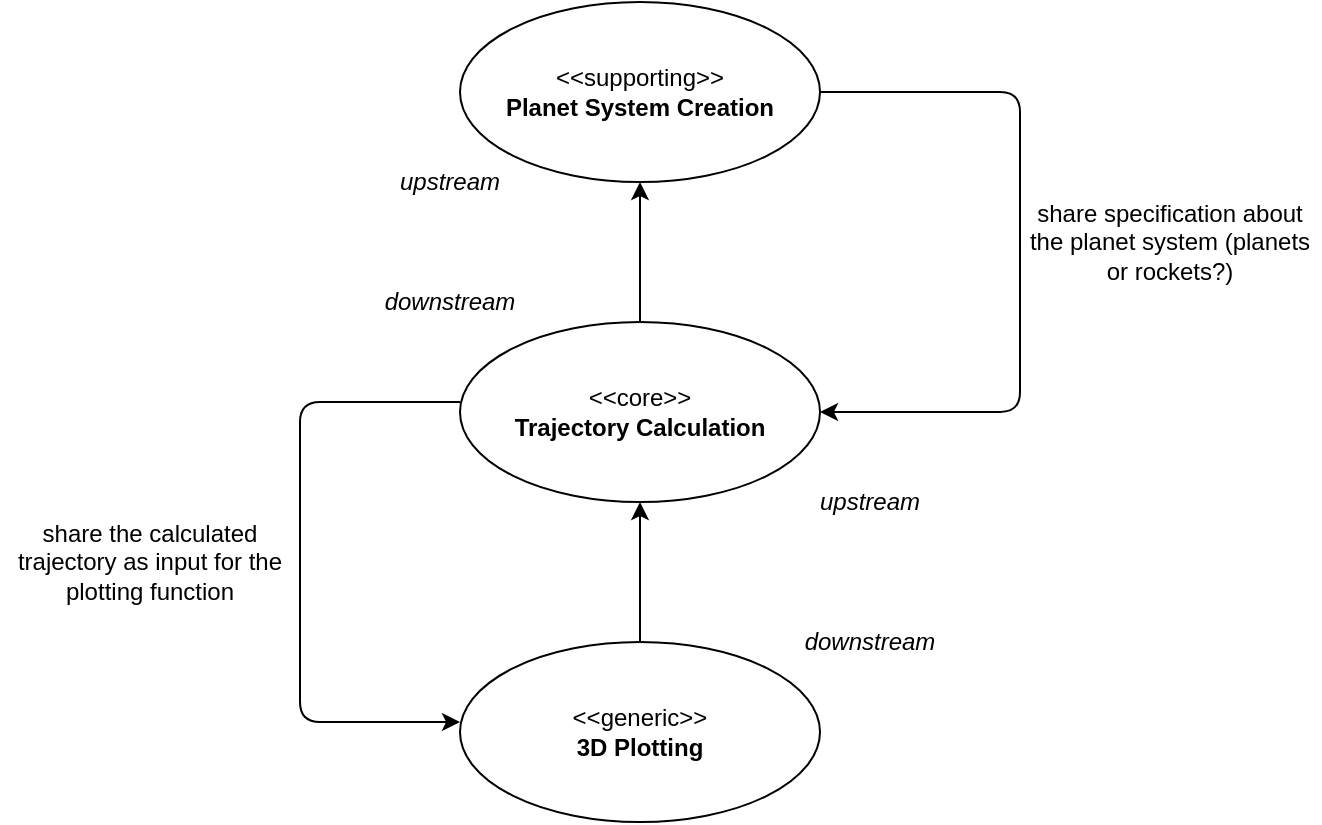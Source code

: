 <mxfile version="14.0.1"><diagram id="1cee9afd-dcdd-cf27-cb82-50d77dad4855" name="Page-1"><mxGraphModel dx="1355" dy="804" grid="1" gridSize="10" guides="1" tooltips="1" connect="1" arrows="1" fold="1" page="1" pageScale="1" pageWidth="827" pageHeight="1169" math="0" shadow="0"><root><mxCell id="0"/><mxCell id="1" parent="0"/><mxCell id="mliZ73YbZrtWlmcbl5qf-1" value="&lt;div&gt;&amp;lt;&amp;lt;supporting&amp;gt;&amp;gt;&lt;br&gt;&lt;/div&gt;&lt;div&gt;&lt;b&gt;Planet System Creation&lt;/b&gt;&lt;/div&gt;" style="ellipse;whiteSpace=wrap;html=1;" vertex="1" parent="1"><mxGeometry x="320" y="60" width="180" height="90" as="geometry"/></mxCell><mxCell id="mliZ73YbZrtWlmcbl5qf-5" style="edgeStyle=orthogonalEdgeStyle;rounded=0;orthogonalLoop=1;jettySize=auto;html=1;entryX=0.5;entryY=1;entryDx=0;entryDy=0;" edge="1" parent="1" source="mliZ73YbZrtWlmcbl5qf-2" target="mliZ73YbZrtWlmcbl5qf-1"><mxGeometry relative="1" as="geometry"/></mxCell><mxCell id="mliZ73YbZrtWlmcbl5qf-2" value="&lt;div&gt;&amp;lt;&amp;lt;core&amp;gt;&amp;gt; &lt;br&gt;&lt;/div&gt;&lt;div&gt;&lt;b&gt;Trajectory Calculation&lt;/b&gt;&lt;/div&gt;" style="ellipse;whiteSpace=wrap;html=1;" vertex="1" parent="1"><mxGeometry x="320" y="220" width="180" height="90" as="geometry"/></mxCell><mxCell id="mliZ73YbZrtWlmcbl5qf-4" style="edgeStyle=orthogonalEdgeStyle;rounded=0;orthogonalLoop=1;jettySize=auto;html=1;entryX=0.5;entryY=1;entryDx=0;entryDy=0;" edge="1" parent="1" source="mliZ73YbZrtWlmcbl5qf-3" target="mliZ73YbZrtWlmcbl5qf-2"><mxGeometry relative="1" as="geometry"/></mxCell><mxCell id="mliZ73YbZrtWlmcbl5qf-3" value="&lt;div&gt;&amp;lt;&amp;lt;generic&amp;gt;&amp;gt;&lt;br&gt;&lt;/div&gt;&lt;div&gt;&lt;b&gt;3D Plotting&lt;/b&gt;&lt;/div&gt;" style="ellipse;whiteSpace=wrap;html=1;" vertex="1" parent="1"><mxGeometry x="320" y="380" width="180" height="90" as="geometry"/></mxCell><mxCell id="mliZ73YbZrtWlmcbl5qf-7" value="" style="edgeStyle=segmentEdgeStyle;endArrow=classic;html=1;exitX=1;exitY=0.5;exitDx=0;exitDy=0;entryX=1;entryY=0.5;entryDx=0;entryDy=0;" edge="1" parent="1" source="mliZ73YbZrtWlmcbl5qf-1" target="mliZ73YbZrtWlmcbl5qf-2"><mxGeometry width="50" height="50" relative="1" as="geometry"><mxPoint x="630" y="160" as="sourcePoint"/><mxPoint x="630" y="260" as="targetPoint"/><Array as="points"><mxPoint x="600" y="105"/><mxPoint x="600" y="265"/></Array></mxGeometry></mxCell><mxCell id="mliZ73YbZrtWlmcbl5qf-8" value="" style="edgeStyle=segmentEdgeStyle;endArrow=classic;html=1;exitX=1;exitY=0.5;exitDx=0;exitDy=0;entryX=1;entryY=0.5;entryDx=0;entryDy=0;" edge="1" parent="1"><mxGeometry width="50" height="50" relative="1" as="geometry"><mxPoint x="320" y="260" as="sourcePoint"/><mxPoint x="320" y="420" as="targetPoint"/><Array as="points"><mxPoint x="240" y="260"/><mxPoint x="240" y="420"/></Array></mxGeometry></mxCell><mxCell id="mliZ73YbZrtWlmcbl5qf-9" value="&lt;div&gt;upstream&lt;/div&gt;" style="text;html=1;strokeColor=none;fillColor=none;align=center;verticalAlign=middle;whiteSpace=wrap;rounded=0;fontStyle=2" vertex="1" parent="1"><mxGeometry x="280" y="140" width="70" height="20" as="geometry"/></mxCell><mxCell id="mliZ73YbZrtWlmcbl5qf-11" value="&lt;div&gt;upstream&lt;/div&gt;" style="text;html=1;strokeColor=none;fillColor=none;align=center;verticalAlign=middle;whiteSpace=wrap;rounded=0;fontStyle=2" vertex="1" parent="1"><mxGeometry x="490" y="300" width="70" height="20" as="geometry"/></mxCell><mxCell id="mliZ73YbZrtWlmcbl5qf-13" value="downstream" style="text;html=1;strokeColor=none;fillColor=none;align=center;verticalAlign=middle;whiteSpace=wrap;rounded=0;fontStyle=2" vertex="1" parent="1"><mxGeometry x="490" y="370" width="70" height="20" as="geometry"/></mxCell><mxCell id="mliZ73YbZrtWlmcbl5qf-14" value="downstream" style="text;html=1;strokeColor=none;fillColor=none;align=center;verticalAlign=middle;whiteSpace=wrap;rounded=0;fontStyle=2" vertex="1" parent="1"><mxGeometry x="280" y="200" width="70" height="20" as="geometry"/></mxCell><mxCell id="mliZ73YbZrtWlmcbl5qf-15" value="share specification about the planet system (planets or rockets?)" style="text;html=1;strokeColor=none;fillColor=none;align=center;verticalAlign=middle;whiteSpace=wrap;rounded=0;" vertex="1" parent="1"><mxGeometry x="600" y="150" width="150" height="60" as="geometry"/></mxCell><mxCell id="mliZ73YbZrtWlmcbl5qf-17" value="&lt;div&gt;share the calculated trajectory as input for the plotting function&lt;/div&gt;" style="text;html=1;strokeColor=none;fillColor=none;align=center;verticalAlign=middle;whiteSpace=wrap;rounded=0;" vertex="1" parent="1"><mxGeometry x="90" y="310" width="150" height="60" as="geometry"/></mxCell></root></mxGraphModel></diagram></mxfile>